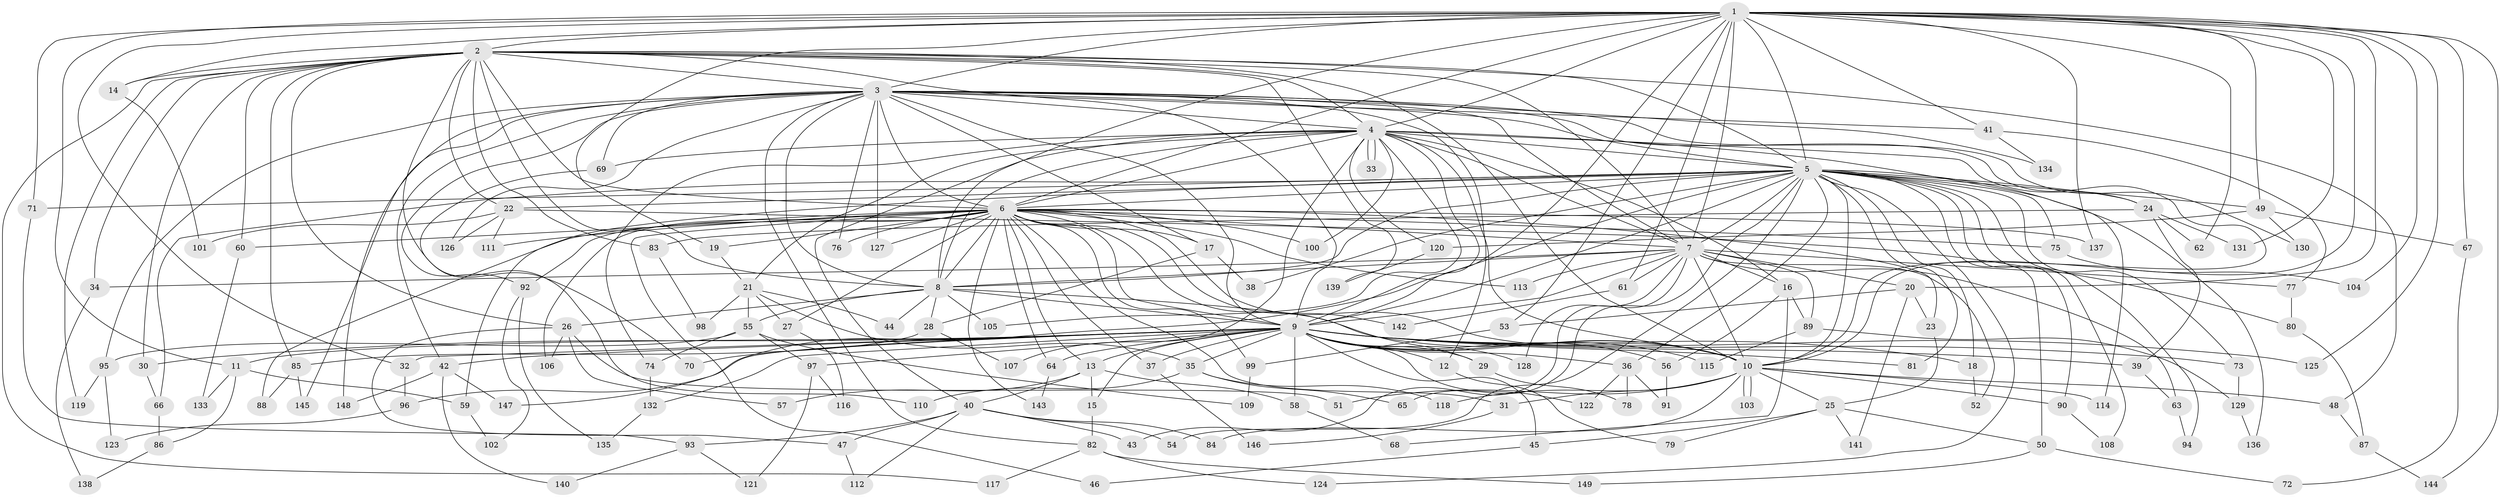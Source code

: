 // Generated by graph-tools (version 1.1) at 2025/10/02/27/25 16:10:58]
// undirected, 149 vertices, 323 edges
graph export_dot {
graph [start="1"]
  node [color=gray90,style=filled];
  1;
  2;
  3;
  4;
  5;
  6;
  7;
  8;
  9;
  10;
  11;
  12;
  13;
  14;
  15;
  16;
  17;
  18;
  19;
  20;
  21;
  22;
  23;
  24;
  25;
  26;
  27;
  28;
  29;
  30;
  31;
  32;
  33;
  34;
  35;
  36;
  37;
  38;
  39;
  40;
  41;
  42;
  43;
  44;
  45;
  46;
  47;
  48;
  49;
  50;
  51;
  52;
  53;
  54;
  55;
  56;
  57;
  58;
  59;
  60;
  61;
  62;
  63;
  64;
  65;
  66;
  67;
  68;
  69;
  70;
  71;
  72;
  73;
  74;
  75;
  76;
  77;
  78;
  79;
  80;
  81;
  82;
  83;
  84;
  85;
  86;
  87;
  88;
  89;
  90;
  91;
  92;
  93;
  94;
  95;
  96;
  97;
  98;
  99;
  100;
  101;
  102;
  103;
  104;
  105;
  106;
  107;
  108;
  109;
  110;
  111;
  112;
  113;
  114;
  115;
  116;
  117;
  118;
  119;
  120;
  121;
  122;
  123;
  124;
  125;
  126;
  127;
  128;
  129;
  130;
  131;
  132;
  133;
  134;
  135;
  136;
  137;
  138;
  139;
  140;
  141;
  142;
  143;
  144;
  145;
  146;
  147;
  148;
  149;
  1 -- 2;
  1 -- 3;
  1 -- 4;
  1 -- 5;
  1 -- 6;
  1 -- 7;
  1 -- 8;
  1 -- 9;
  1 -- 10;
  1 -- 11;
  1 -- 14;
  1 -- 19;
  1 -- 20;
  1 -- 32;
  1 -- 41;
  1 -- 49;
  1 -- 53;
  1 -- 61;
  1 -- 62;
  1 -- 67;
  1 -- 71;
  1 -- 104;
  1 -- 125;
  1 -- 131;
  1 -- 137;
  1 -- 144;
  2 -- 3;
  2 -- 4;
  2 -- 5;
  2 -- 6;
  2 -- 7;
  2 -- 8;
  2 -- 9;
  2 -- 10;
  2 -- 14;
  2 -- 22;
  2 -- 26;
  2 -- 30;
  2 -- 34;
  2 -- 48;
  2 -- 60;
  2 -- 70;
  2 -- 83;
  2 -- 85;
  2 -- 117;
  2 -- 119;
  2 -- 139;
  3 -- 4;
  3 -- 5;
  3 -- 6;
  3 -- 7;
  3 -- 8;
  3 -- 9;
  3 -- 10;
  3 -- 12;
  3 -- 17;
  3 -- 41;
  3 -- 42;
  3 -- 69;
  3 -- 76;
  3 -- 82;
  3 -- 92;
  3 -- 95;
  3 -- 126;
  3 -- 127;
  3 -- 130;
  3 -- 134;
  3 -- 145;
  3 -- 148;
  4 -- 5;
  4 -- 6;
  4 -- 7;
  4 -- 8;
  4 -- 9;
  4 -- 10;
  4 -- 16;
  4 -- 21;
  4 -- 24;
  4 -- 33;
  4 -- 33;
  4 -- 40;
  4 -- 69;
  4 -- 74;
  4 -- 100;
  4 -- 105;
  4 -- 107;
  4 -- 114;
  4 -- 120;
  5 -- 6;
  5 -- 7;
  5 -- 8;
  5 -- 9;
  5 -- 10;
  5 -- 18;
  5 -- 22;
  5 -- 24;
  5 -- 36;
  5 -- 38;
  5 -- 49;
  5 -- 50;
  5 -- 54;
  5 -- 59;
  5 -- 65;
  5 -- 66;
  5 -- 71;
  5 -- 73;
  5 -- 75;
  5 -- 81;
  5 -- 90;
  5 -- 94;
  5 -- 108;
  5 -- 124;
  5 -- 136;
  5 -- 147;
  6 -- 7;
  6 -- 8;
  6 -- 9;
  6 -- 10;
  6 -- 13;
  6 -- 17;
  6 -- 19;
  6 -- 23;
  6 -- 27;
  6 -- 29;
  6 -- 31;
  6 -- 37;
  6 -- 46;
  6 -- 60;
  6 -- 64;
  6 -- 75;
  6 -- 76;
  6 -- 88;
  6 -- 92;
  6 -- 99;
  6 -- 100;
  6 -- 106;
  6 -- 111;
  6 -- 113;
  6 -- 127;
  6 -- 137;
  6 -- 142;
  6 -- 143;
  7 -- 8;
  7 -- 9;
  7 -- 10;
  7 -- 16;
  7 -- 20;
  7 -- 34;
  7 -- 43;
  7 -- 52;
  7 -- 61;
  7 -- 63;
  7 -- 77;
  7 -- 89;
  7 -- 113;
  7 -- 128;
  8 -- 9;
  8 -- 10;
  8 -- 26;
  8 -- 28;
  8 -- 44;
  8 -- 55;
  8 -- 105;
  9 -- 10;
  9 -- 11;
  9 -- 12;
  9 -- 13;
  9 -- 15;
  9 -- 18;
  9 -- 29;
  9 -- 30;
  9 -- 32;
  9 -- 35;
  9 -- 36;
  9 -- 37;
  9 -- 39;
  9 -- 42;
  9 -- 45;
  9 -- 56;
  9 -- 58;
  9 -- 64;
  9 -- 70;
  9 -- 73;
  9 -- 81;
  9 -- 96;
  9 -- 97;
  9 -- 115;
  9 -- 122;
  9 -- 125;
  9 -- 128;
  9 -- 132;
  10 -- 25;
  10 -- 31;
  10 -- 48;
  10 -- 51;
  10 -- 84;
  10 -- 90;
  10 -- 103;
  10 -- 103;
  10 -- 114;
  10 -- 118;
  11 -- 59;
  11 -- 86;
  11 -- 133;
  12 -- 79;
  13 -- 15;
  13 -- 40;
  13 -- 57;
  13 -- 58;
  14 -- 101;
  15 -- 82;
  16 -- 56;
  16 -- 68;
  16 -- 89;
  17 -- 28;
  17 -- 38;
  18 -- 52;
  19 -- 21;
  20 -- 23;
  20 -- 53;
  20 -- 141;
  21 -- 27;
  21 -- 35;
  21 -- 44;
  21 -- 55;
  21 -- 98;
  22 -- 80;
  22 -- 101;
  22 -- 111;
  22 -- 126;
  23 -- 25;
  24 -- 39;
  24 -- 62;
  24 -- 83;
  24 -- 131;
  25 -- 45;
  25 -- 50;
  25 -- 79;
  25 -- 141;
  26 -- 47;
  26 -- 51;
  26 -- 57;
  26 -- 106;
  27 -- 116;
  28 -- 85;
  28 -- 107;
  29 -- 78;
  30 -- 66;
  31 -- 146;
  32 -- 96;
  34 -- 138;
  35 -- 65;
  35 -- 110;
  35 -- 118;
  36 -- 78;
  36 -- 91;
  36 -- 122;
  37 -- 146;
  39 -- 63;
  40 -- 43;
  40 -- 47;
  40 -- 54;
  40 -- 84;
  40 -- 93;
  40 -- 112;
  41 -- 77;
  41 -- 134;
  42 -- 140;
  42 -- 147;
  42 -- 148;
  45 -- 46;
  47 -- 112;
  48 -- 87;
  49 -- 67;
  49 -- 120;
  49 -- 130;
  50 -- 72;
  50 -- 149;
  53 -- 99;
  55 -- 74;
  55 -- 95;
  55 -- 97;
  55 -- 109;
  56 -- 91;
  58 -- 68;
  59 -- 102;
  60 -- 133;
  61 -- 142;
  63 -- 94;
  64 -- 143;
  66 -- 86;
  67 -- 72;
  69 -- 110;
  71 -- 93;
  73 -- 129;
  74 -- 132;
  75 -- 104;
  77 -- 80;
  80 -- 87;
  82 -- 117;
  82 -- 124;
  82 -- 149;
  83 -- 98;
  85 -- 88;
  85 -- 145;
  86 -- 138;
  87 -- 144;
  89 -- 115;
  89 -- 129;
  90 -- 108;
  92 -- 102;
  92 -- 135;
  93 -- 121;
  93 -- 140;
  95 -- 119;
  95 -- 123;
  96 -- 123;
  97 -- 116;
  97 -- 121;
  99 -- 109;
  120 -- 139;
  129 -- 136;
  132 -- 135;
}
